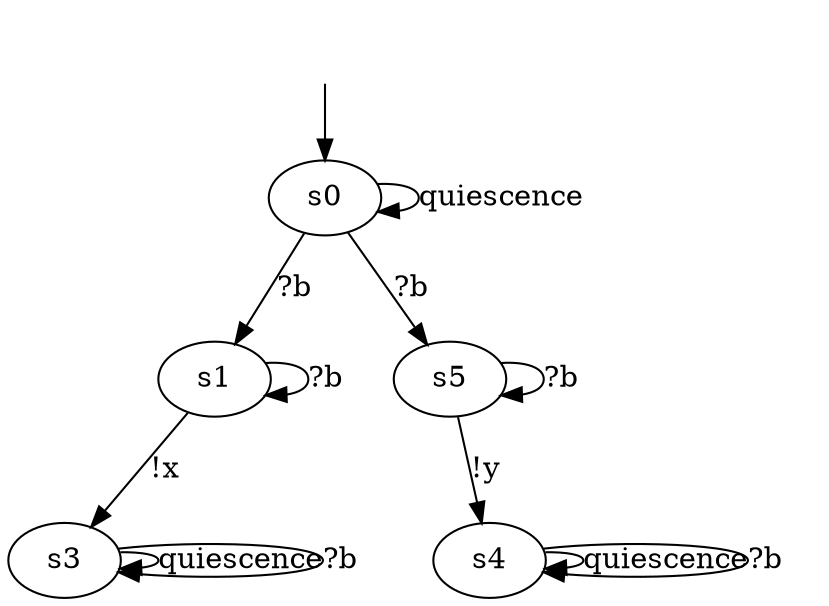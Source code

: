 digraph "../../DotModels/Iolts/ioco/12_ioco_S" {
s0 [label=s0];
s1 [label=s1];
s3 [label=s3];
s4 [label=s4];
s5 [label=s5];
s0 -> s0  [label=quiescence];
s0 -> s5  [label="?b"];
s0 -> s1  [label="?b"];
s1 -> s3  [label="!x"];
s1 -> s1  [label="?b"];
s3 -> s3  [label=quiescence];
s3 -> s3  [label="?b"];
s4 -> s4  [label=quiescence];
s4 -> s4  [label="?b"];
s5 -> s4  [label="!y"];
s5 -> s5  [label="?b"];
__start0 [label="", shape=none];
__start0 -> s0  [label=""];
}
